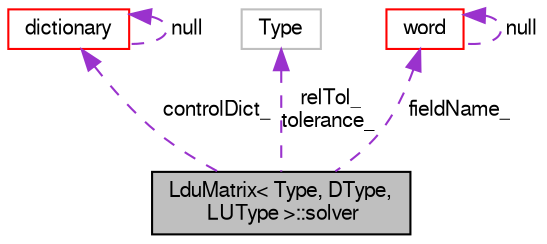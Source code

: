 digraph "LduMatrix&lt; Type, DType, LUType &gt;::solver"
{
  bgcolor="transparent";
  edge [fontname="FreeSans",fontsize="10",labelfontname="FreeSans",labelfontsize="10"];
  node [fontname="FreeSans",fontsize="10",shape=record];
  Node6 [label="LduMatrix\< Type, DType,\l LUType \>::solver",height=0.2,width=0.4,color="black", fillcolor="grey75", style="filled", fontcolor="black"];
  Node7 -> Node6 [dir="back",color="darkorchid3",fontsize="10",style="dashed",label=" controlDict_" ,fontname="FreeSans"];
  Node7 [label="dictionary",height=0.2,width=0.4,color="red",URL="$a26014.html",tooltip="A list of keyword definitions, which are a keyword followed by any number of values (e..."];
  Node7 -> Node7 [dir="back",color="darkorchid3",fontsize="10",style="dashed",label=" null" ,fontname="FreeSans"];
  Node20 -> Node6 [dir="back",color="darkorchid3",fontsize="10",style="dashed",label=" relTol_\ntolerance_" ,fontname="FreeSans"];
  Node20 [label="Type",height=0.2,width=0.4,color="grey75"];
  Node21 -> Node6 [dir="back",color="darkorchid3",fontsize="10",style="dashed",label=" fieldName_" ,fontname="FreeSans"];
  Node21 [label="word",height=0.2,width=0.4,color="red",URL="$a28258.html",tooltip="A class for handling words, derived from string. "];
  Node21 -> Node21 [dir="back",color="darkorchid3",fontsize="10",style="dashed",label=" null" ,fontname="FreeSans"];
}
